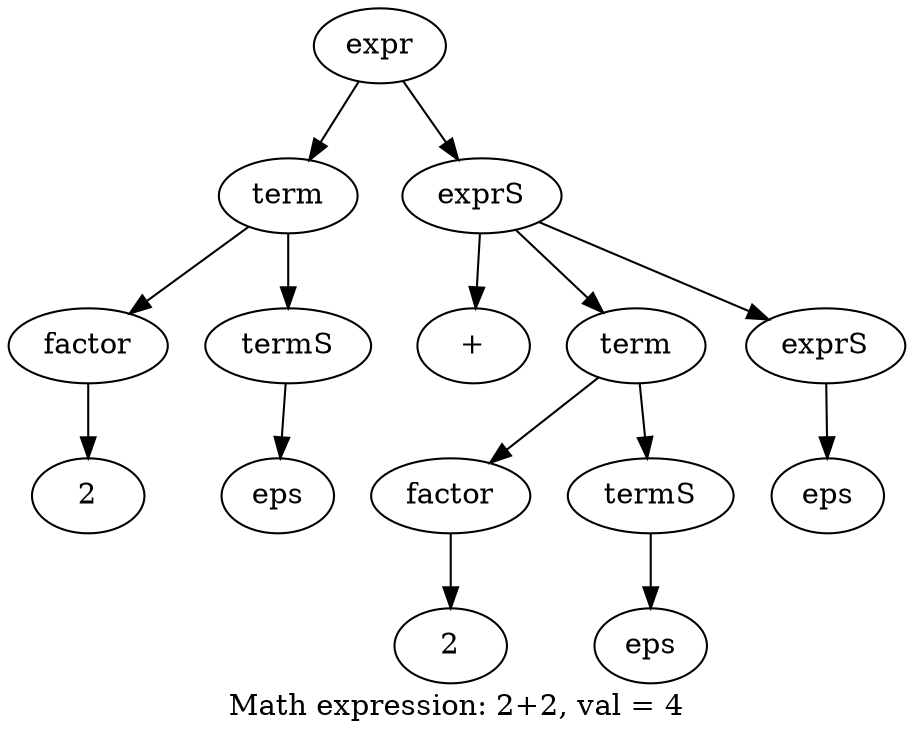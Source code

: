 digraph G {
label="Math expression: 2+2, val = 4"
1 [label="expr"]
1->2
2 [label="term"]
2->3
3 [label="factor"]
3->4
4 [label="2"]
2->5
5 [label="termS"]
5->6
6 [label="eps"]
1->7
7 [label="exprS"]
7->8
8 [label="+"]
7->9
9 [label="term"]
9->10
10 [label="factor"]
10->11
11 [label="2"]
9->12
12 [label="termS"]
12->13
13 [label="eps"]
7->14
14 [label="exprS"]
14->15
15 [label="eps"]
}
